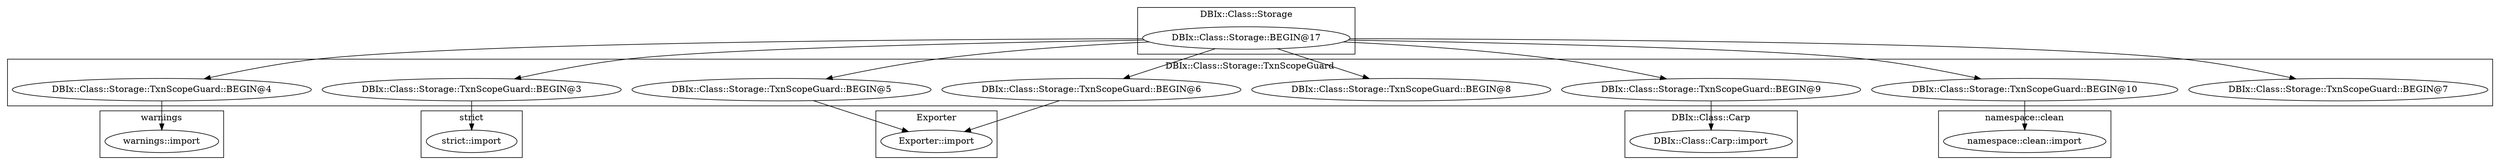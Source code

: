 digraph {
graph [overlap=false]
subgraph cluster_warnings {
	label="warnings";
	"warnings::import";
}
subgraph cluster_strict {
	label="strict";
	"strict::import";
}
subgraph cluster_DBIx_Class_Carp {
	label="DBIx::Class::Carp";
	"DBIx::Class::Carp::import";
}
subgraph cluster_DBIx_Class_Storage {
	label="DBIx::Class::Storage";
	"DBIx::Class::Storage::BEGIN@17";
}
subgraph cluster_Exporter {
	label="Exporter";
	"Exporter::import";
}
subgraph cluster_DBIx_Class_Storage_TxnScopeGuard {
	label="DBIx::Class::Storage::TxnScopeGuard";
	"DBIx::Class::Storage::TxnScopeGuard::BEGIN@7";
	"DBIx::Class::Storage::TxnScopeGuard::BEGIN@4";
	"DBIx::Class::Storage::TxnScopeGuard::BEGIN@3";
	"DBIx::Class::Storage::TxnScopeGuard::BEGIN@8";
	"DBIx::Class::Storage::TxnScopeGuard::BEGIN@6";
	"DBIx::Class::Storage::TxnScopeGuard::BEGIN@9";
	"DBIx::Class::Storage::TxnScopeGuard::BEGIN@5";
	"DBIx::Class::Storage::TxnScopeGuard::BEGIN@10";
}
subgraph cluster_namespace_clean {
	label="namespace::clean";
	"namespace::clean::import";
}
"DBIx::Class::Storage::TxnScopeGuard::BEGIN@5" -> "Exporter::import";
"DBIx::Class::Storage::TxnScopeGuard::BEGIN@6" -> "Exporter::import";
"DBIx::Class::Storage::BEGIN@17" -> "DBIx::Class::Storage::TxnScopeGuard::BEGIN@10";
"DBIx::Class::Storage::BEGIN@17" -> "DBIx::Class::Storage::TxnScopeGuard::BEGIN@9";
"DBIx::Class::Storage::BEGIN@17" -> "DBIx::Class::Storage::TxnScopeGuard::BEGIN@4";
"DBIx::Class::Storage::TxnScopeGuard::BEGIN@9" -> "DBIx::Class::Carp::import";
"DBIx::Class::Storage::BEGIN@17" -> "DBIx::Class::Storage::TxnScopeGuard::BEGIN@8";
"DBIx::Class::Storage::BEGIN@17" -> "DBIx::Class::Storage::TxnScopeGuard::BEGIN@6";
"DBIx::Class::Storage::TxnScopeGuard::BEGIN@4" -> "warnings::import";
"DBIx::Class::Storage::BEGIN@17" -> "DBIx::Class::Storage::TxnScopeGuard::BEGIN@7";
"DBIx::Class::Storage::BEGIN@17" -> "DBIx::Class::Storage::TxnScopeGuard::BEGIN@5";
"DBIx::Class::Storage::BEGIN@17" -> "DBIx::Class::Storage::TxnScopeGuard::BEGIN@3";
"DBIx::Class::Storage::TxnScopeGuard::BEGIN@10" -> "namespace::clean::import";
"DBIx::Class::Storage::TxnScopeGuard::BEGIN@3" -> "strict::import";
}
